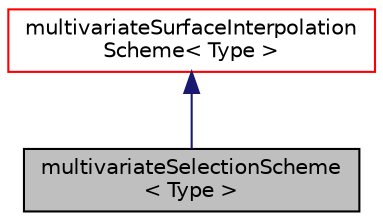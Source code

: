 digraph "multivariateSelectionScheme&lt; Type &gt;"
{
  bgcolor="transparent";
  edge [fontname="Helvetica",fontsize="10",labelfontname="Helvetica",labelfontsize="10"];
  node [fontname="Helvetica",fontsize="10",shape=record];
  Node1 [label="multivariateSelectionScheme\l\< Type \>",height=0.2,width=0.4,color="black", fillcolor="grey75", style="filled", fontcolor="black"];
  Node2 -> Node1 [dir="back",color="midnightblue",fontsize="10",style="solid",fontname="Helvetica"];
  Node2 [label="multivariateSurfaceInterpolation\lScheme\< Type \>",height=0.2,width=0.4,color="red",URL="$a01563.html",tooltip="Abstract base class for multi-variate surface interpolation schemes. "];
}
